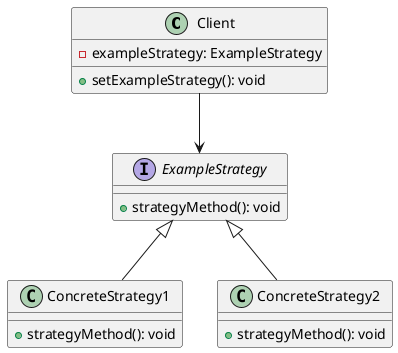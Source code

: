 @startuml
class Client {
    -exampleStrategy: ExampleStrategy
    +setExampleStrategy(): void
}

interface ExampleStrategy {
    +strategyMethod(): void
}

class ConcreteStrategy1 {
    +strategyMethod(): void
}

class ConcreteStrategy2 {
    +strategyMethod(): void
}

Client --> ExampleStrategy
ExampleStrategy <|-- ConcreteStrategy1
ExampleStrategy <|-- ConcreteStrategy2
@enduml